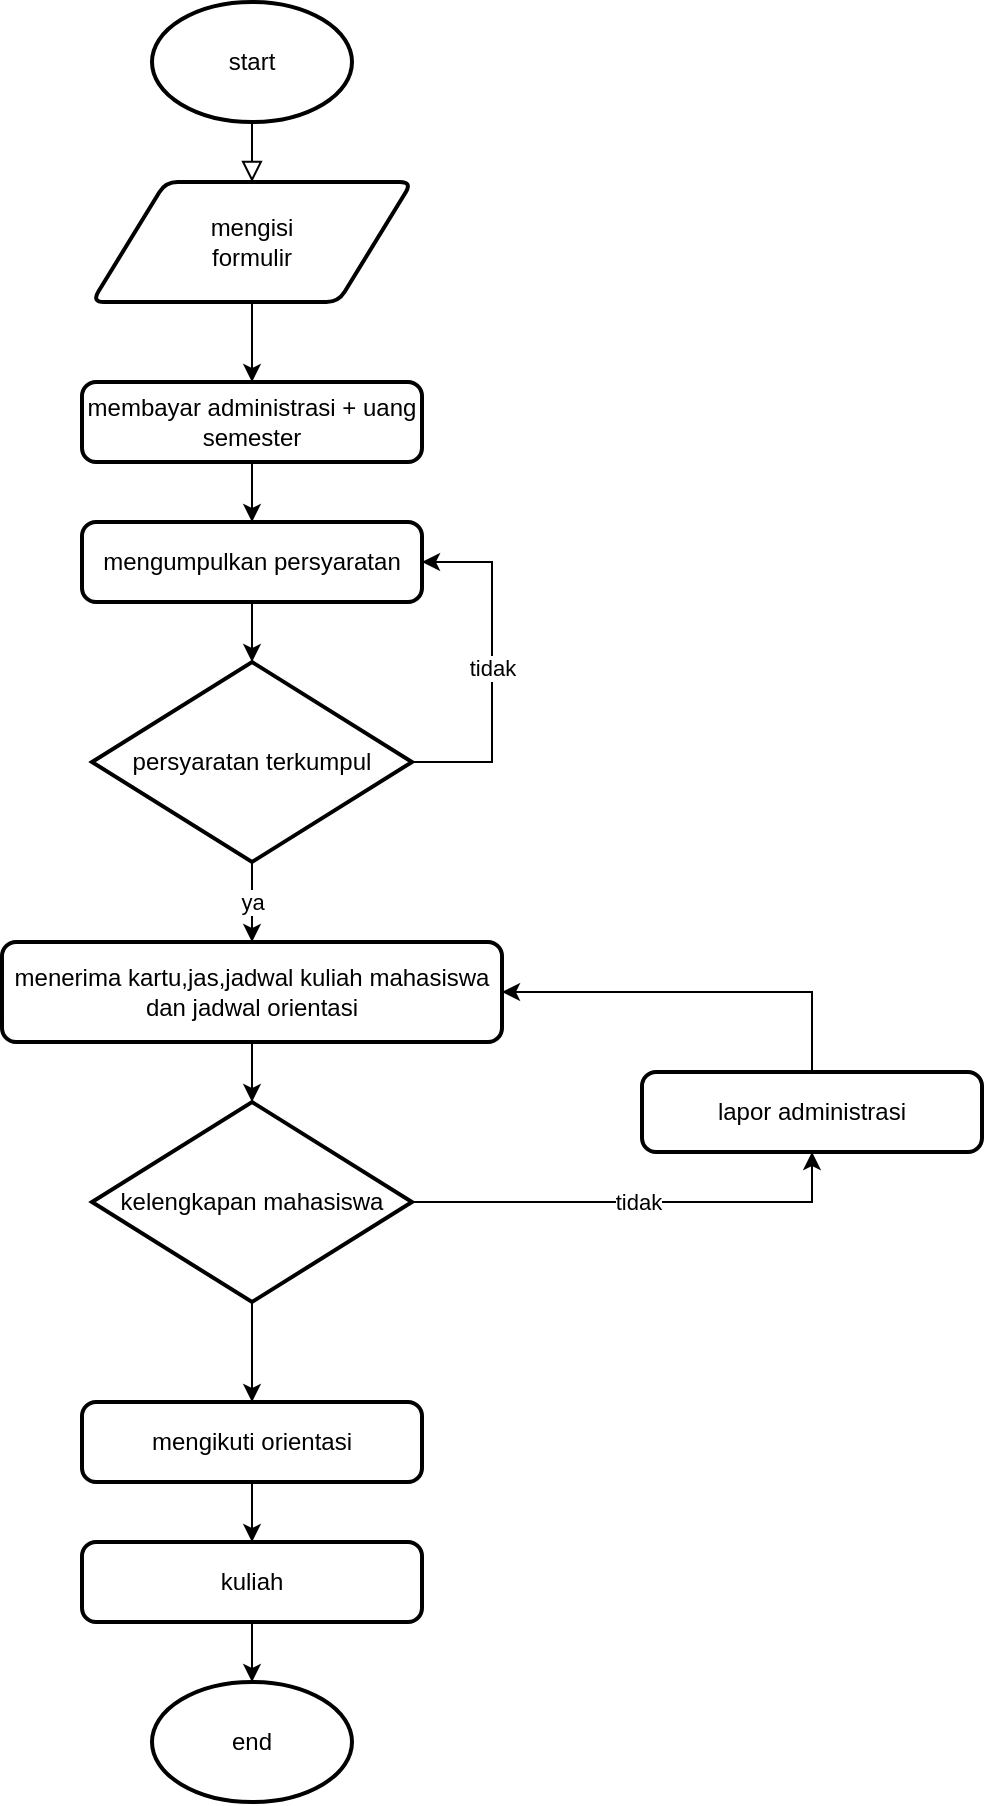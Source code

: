 <mxfile version="17.1.3" type="github">
  <diagram id="C5RBs43oDa-KdzZeNtuy" name="Page-1">
    <mxGraphModel dx="868" dy="460" grid="1" gridSize="10" guides="1" tooltips="1" connect="1" arrows="1" fold="1" page="1" pageScale="1" pageWidth="827" pageHeight="1169" math="0" shadow="0">
      <root>
        <mxCell id="WIyWlLk6GJQsqaUBKTNV-0" />
        <mxCell id="WIyWlLk6GJQsqaUBKTNV-1" parent="WIyWlLk6GJQsqaUBKTNV-0" />
        <mxCell id="WIyWlLk6GJQsqaUBKTNV-2" value="" style="rounded=0;html=1;jettySize=auto;orthogonalLoop=1;fontSize=11;endArrow=block;endFill=0;endSize=8;strokeWidth=1;shadow=0;labelBackgroundColor=none;exitX=0.5;exitY=1;exitDx=0;exitDy=0;exitPerimeter=0;entryX=0.5;entryY=0;entryDx=0;entryDy=0;" parent="WIyWlLk6GJQsqaUBKTNV-1" source="uuD4i2-bTJApanxhjFZQ-0" target="uuD4i2-bTJApanxhjFZQ-2" edge="1">
          <mxGeometry relative="1" as="geometry">
            <mxPoint x="235" y="-10" as="sourcePoint" />
            <mxPoint x="445" y="80" as="targetPoint" />
          </mxGeometry>
        </mxCell>
        <mxCell id="uuD4i2-bTJApanxhjFZQ-0" value="start" style="strokeWidth=2;html=1;shape=mxgraph.flowchart.start_1;whiteSpace=wrap;" vertex="1" parent="WIyWlLk6GJQsqaUBKTNV-1">
          <mxGeometry x="335" y="10" width="100" height="60" as="geometry" />
        </mxCell>
        <mxCell id="uuD4i2-bTJApanxhjFZQ-4" value="" style="edgeStyle=none;rounded=0;orthogonalLoop=1;jettySize=auto;html=1;entryX=0.5;entryY=0;entryDx=0;entryDy=0;" edge="1" parent="WIyWlLk6GJQsqaUBKTNV-1" source="uuD4i2-bTJApanxhjFZQ-2" target="uuD4i2-bTJApanxhjFZQ-6">
          <mxGeometry relative="1" as="geometry">
            <mxPoint x="385" y="220" as="targetPoint" />
          </mxGeometry>
        </mxCell>
        <mxCell id="uuD4i2-bTJApanxhjFZQ-2" value="mengisi&lt;br&gt;formulir" style="shape=parallelogram;html=1;strokeWidth=2;perimeter=parallelogramPerimeter;whiteSpace=wrap;rounded=1;arcSize=12;size=0.23;" vertex="1" parent="WIyWlLk6GJQsqaUBKTNV-1">
          <mxGeometry x="305" y="100" width="160" height="60" as="geometry" />
        </mxCell>
        <mxCell id="uuD4i2-bTJApanxhjFZQ-8" value="" style="edgeStyle=none;rounded=0;orthogonalLoop=1;jettySize=auto;html=1;entryX=0.5;entryY=0;entryDx=0;entryDy=0;" edge="1" parent="WIyWlLk6GJQsqaUBKTNV-1" source="uuD4i2-bTJApanxhjFZQ-6" target="uuD4i2-bTJApanxhjFZQ-11">
          <mxGeometry relative="1" as="geometry">
            <mxPoint x="385" y="270" as="targetPoint" />
          </mxGeometry>
        </mxCell>
        <mxCell id="uuD4i2-bTJApanxhjFZQ-6" value="membayar administrasi + uang semester" style="rounded=1;whiteSpace=wrap;html=1;absoluteArcSize=1;arcSize=14;strokeWidth=2;" vertex="1" parent="WIyWlLk6GJQsqaUBKTNV-1">
          <mxGeometry x="300" y="200" width="170" height="40" as="geometry" />
        </mxCell>
        <mxCell id="uuD4i2-bTJApanxhjFZQ-14" value="tidak" style="edgeStyle=orthogonalEdgeStyle;rounded=0;orthogonalLoop=1;jettySize=auto;html=1;exitX=1;exitY=0.5;exitDx=0;exitDy=0;exitPerimeter=0;entryX=1;entryY=0.5;entryDx=0;entryDy=0;" edge="1" parent="WIyWlLk6GJQsqaUBKTNV-1" source="uuD4i2-bTJApanxhjFZQ-9" target="uuD4i2-bTJApanxhjFZQ-11">
          <mxGeometry relative="1" as="geometry">
            <mxPoint x="505" y="390" as="targetPoint" />
            <Array as="points">
              <mxPoint x="505" y="390" />
              <mxPoint x="505" y="290" />
            </Array>
          </mxGeometry>
        </mxCell>
        <mxCell id="uuD4i2-bTJApanxhjFZQ-16" value="ya" style="edgeStyle=orthogonalEdgeStyle;rounded=0;orthogonalLoop=1;jettySize=auto;html=1;" edge="1" parent="WIyWlLk6GJQsqaUBKTNV-1" source="uuD4i2-bTJApanxhjFZQ-9" target="uuD4i2-bTJApanxhjFZQ-15">
          <mxGeometry relative="1" as="geometry" />
        </mxCell>
        <mxCell id="uuD4i2-bTJApanxhjFZQ-9" value="persyaratan terkumpul" style="strokeWidth=2;html=1;shape=mxgraph.flowchart.decision;whiteSpace=wrap;" vertex="1" parent="WIyWlLk6GJQsqaUBKTNV-1">
          <mxGeometry x="305" y="340" width="160" height="100" as="geometry" />
        </mxCell>
        <mxCell id="uuD4i2-bTJApanxhjFZQ-13" style="edgeStyle=none;rounded=0;orthogonalLoop=1;jettySize=auto;html=1;exitX=0.5;exitY=1;exitDx=0;exitDy=0;entryX=0.5;entryY=0;entryDx=0;entryDy=0;entryPerimeter=0;" edge="1" parent="WIyWlLk6GJQsqaUBKTNV-1" source="uuD4i2-bTJApanxhjFZQ-11" target="uuD4i2-bTJApanxhjFZQ-9">
          <mxGeometry relative="1" as="geometry" />
        </mxCell>
        <mxCell id="uuD4i2-bTJApanxhjFZQ-11" value="mengumpulkan persyaratan" style="rounded=1;whiteSpace=wrap;html=1;absoluteArcSize=1;arcSize=14;strokeWidth=2;" vertex="1" parent="WIyWlLk6GJQsqaUBKTNV-1">
          <mxGeometry x="300" y="270" width="170" height="40" as="geometry" />
        </mxCell>
        <mxCell id="uuD4i2-bTJApanxhjFZQ-19" value="" style="edgeStyle=orthogonalEdgeStyle;rounded=0;orthogonalLoop=1;jettySize=auto;html=1;" edge="1" parent="WIyWlLk6GJQsqaUBKTNV-1" source="uuD4i2-bTJApanxhjFZQ-15" target="uuD4i2-bTJApanxhjFZQ-17">
          <mxGeometry relative="1" as="geometry" />
        </mxCell>
        <mxCell id="uuD4i2-bTJApanxhjFZQ-15" value="menerima kartu,jas,jadwal kuliah mahasiswa dan jadwal orientasi" style="rounded=1;whiteSpace=wrap;html=1;absoluteArcSize=1;arcSize=14;strokeWidth=2;" vertex="1" parent="WIyWlLk6GJQsqaUBKTNV-1">
          <mxGeometry x="260" y="480" width="250" height="50" as="geometry" />
        </mxCell>
        <mxCell id="uuD4i2-bTJApanxhjFZQ-20" value="tidak" style="edgeStyle=orthogonalEdgeStyle;rounded=0;orthogonalLoop=1;jettySize=auto;html=1;entryX=0.5;entryY=1;entryDx=0;entryDy=0;" edge="1" parent="WIyWlLk6GJQsqaUBKTNV-1" source="uuD4i2-bTJApanxhjFZQ-17" target="uuD4i2-bTJApanxhjFZQ-18">
          <mxGeometry relative="1" as="geometry" />
        </mxCell>
        <mxCell id="uuD4i2-bTJApanxhjFZQ-25" value="" style="edgeStyle=orthogonalEdgeStyle;rounded=0;orthogonalLoop=1;jettySize=auto;html=1;" edge="1" parent="WIyWlLk6GJQsqaUBKTNV-1" source="uuD4i2-bTJApanxhjFZQ-17" target="uuD4i2-bTJApanxhjFZQ-22">
          <mxGeometry relative="1" as="geometry" />
        </mxCell>
        <mxCell id="uuD4i2-bTJApanxhjFZQ-17" value="kelengkapan mahasiswa" style="strokeWidth=2;html=1;shape=mxgraph.flowchart.decision;whiteSpace=wrap;" vertex="1" parent="WIyWlLk6GJQsqaUBKTNV-1">
          <mxGeometry x="305" y="560" width="160" height="100" as="geometry" />
        </mxCell>
        <mxCell id="uuD4i2-bTJApanxhjFZQ-21" style="edgeStyle=orthogonalEdgeStyle;rounded=0;orthogonalLoop=1;jettySize=auto;html=1;exitX=0.5;exitY=0;exitDx=0;exitDy=0;entryX=1;entryY=0.5;entryDx=0;entryDy=0;" edge="1" parent="WIyWlLk6GJQsqaUBKTNV-1" source="uuD4i2-bTJApanxhjFZQ-18" target="uuD4i2-bTJApanxhjFZQ-15">
          <mxGeometry relative="1" as="geometry" />
        </mxCell>
        <mxCell id="uuD4i2-bTJApanxhjFZQ-18" value="lapor administrasi" style="rounded=1;whiteSpace=wrap;html=1;absoluteArcSize=1;arcSize=14;strokeWidth=2;" vertex="1" parent="WIyWlLk6GJQsqaUBKTNV-1">
          <mxGeometry x="580" y="545" width="170" height="40" as="geometry" />
        </mxCell>
        <mxCell id="uuD4i2-bTJApanxhjFZQ-27" value="" style="edgeStyle=orthogonalEdgeStyle;rounded=0;orthogonalLoop=1;jettySize=auto;html=1;" edge="1" parent="WIyWlLk6GJQsqaUBKTNV-1" source="uuD4i2-bTJApanxhjFZQ-22" target="uuD4i2-bTJApanxhjFZQ-23">
          <mxGeometry relative="1" as="geometry" />
        </mxCell>
        <mxCell id="uuD4i2-bTJApanxhjFZQ-22" value="mengikuti orientasi" style="rounded=1;whiteSpace=wrap;html=1;absoluteArcSize=1;arcSize=14;strokeWidth=2;" vertex="1" parent="WIyWlLk6GJQsqaUBKTNV-1">
          <mxGeometry x="300" y="710" width="170" height="40" as="geometry" />
        </mxCell>
        <mxCell id="uuD4i2-bTJApanxhjFZQ-28" value="" style="edgeStyle=orthogonalEdgeStyle;rounded=0;orthogonalLoop=1;jettySize=auto;html=1;" edge="1" parent="WIyWlLk6GJQsqaUBKTNV-1" source="uuD4i2-bTJApanxhjFZQ-23" target="uuD4i2-bTJApanxhjFZQ-26">
          <mxGeometry relative="1" as="geometry" />
        </mxCell>
        <mxCell id="uuD4i2-bTJApanxhjFZQ-23" value="kuliah" style="rounded=1;whiteSpace=wrap;html=1;absoluteArcSize=1;arcSize=14;strokeWidth=2;" vertex="1" parent="WIyWlLk6GJQsqaUBKTNV-1">
          <mxGeometry x="300" y="780" width="170" height="40" as="geometry" />
        </mxCell>
        <mxCell id="uuD4i2-bTJApanxhjFZQ-26" value="end" style="strokeWidth=2;html=1;shape=mxgraph.flowchart.start_1;whiteSpace=wrap;" vertex="1" parent="WIyWlLk6GJQsqaUBKTNV-1">
          <mxGeometry x="335" y="850" width="100" height="60" as="geometry" />
        </mxCell>
      </root>
    </mxGraphModel>
  </diagram>
</mxfile>
